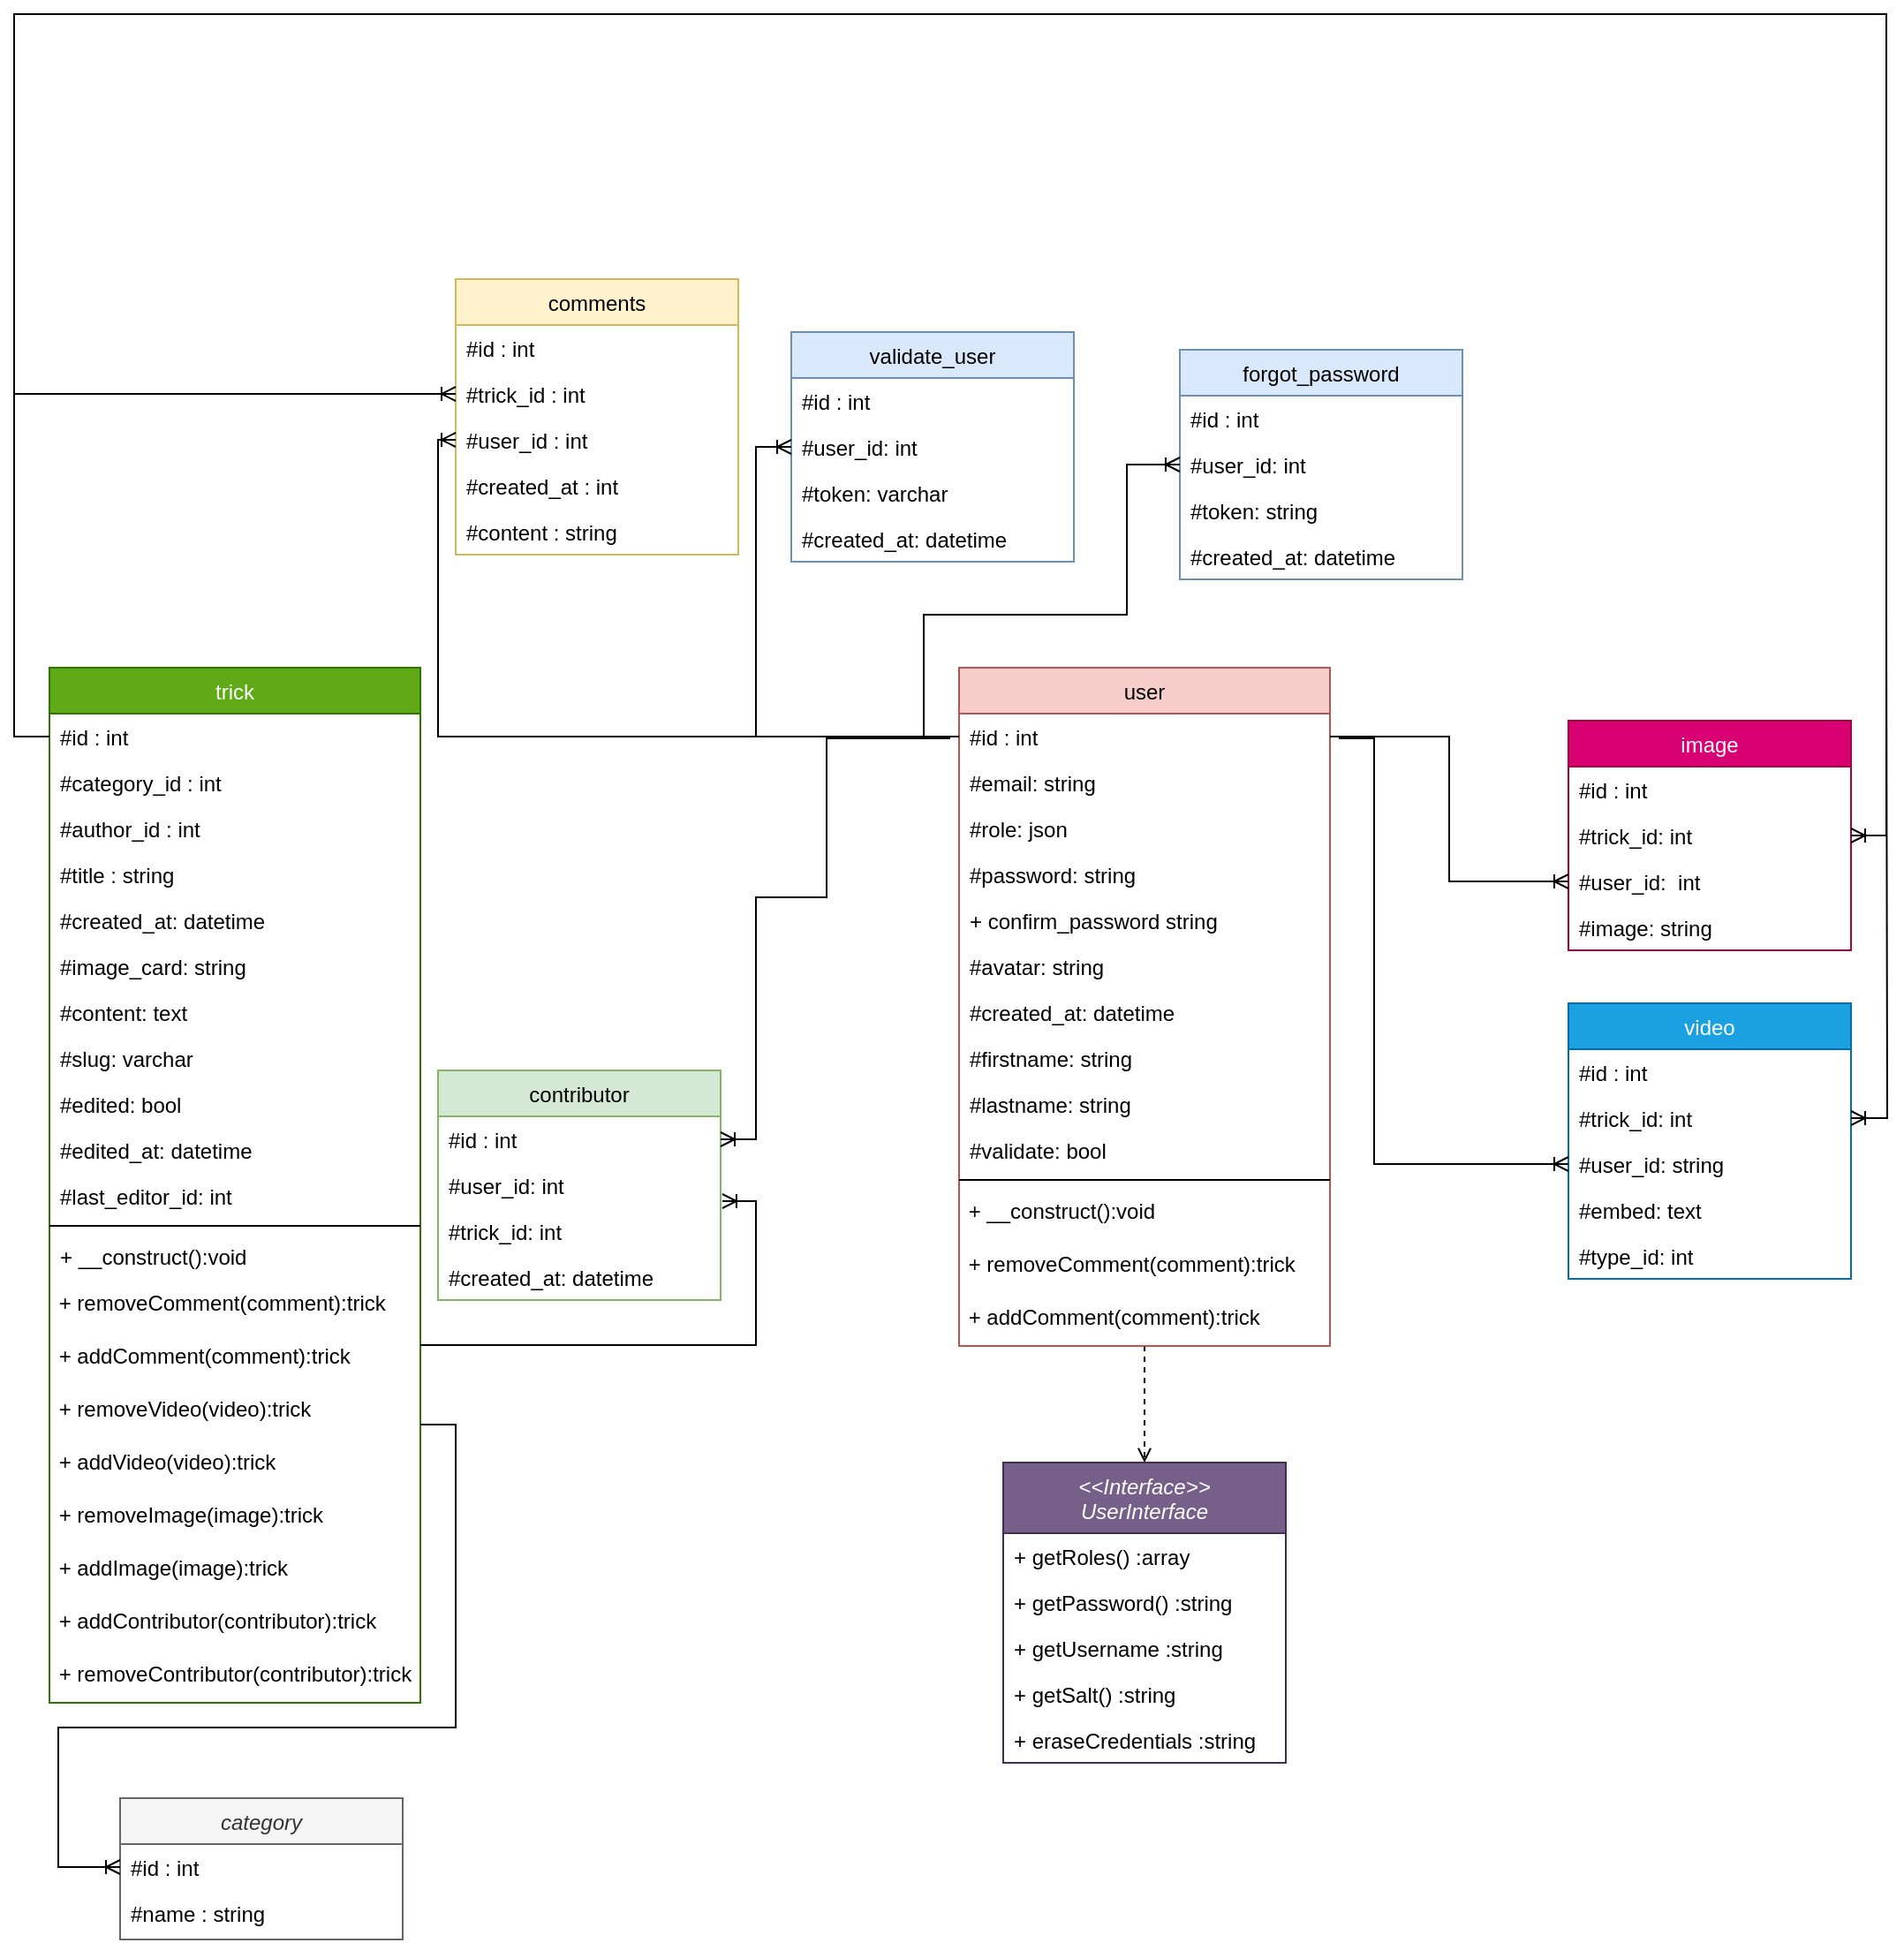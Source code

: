<mxfile version="14.6.11"><diagram id="C5RBs43oDa-KdzZeNtuy" name="Page-1"><mxGraphModel dx="981" dy="545" grid="1" gridSize="10" guides="1" tooltips="1" connect="1" arrows="1" fold="1" page="1" pageScale="1" pageWidth="827" pageHeight="1169" math="0" shadow="0"><root><mxCell id="WIyWlLk6GJQsqaUBKTNV-0"/><mxCell id="WIyWlLk6GJQsqaUBKTNV-1" parent="WIyWlLk6GJQsqaUBKTNV-0"/><mxCell id="zkfFHV4jXpPFQw0GAbJ--0" value="category" style="swimlane;fontStyle=2;align=center;verticalAlign=top;childLayout=stackLayout;horizontal=1;startSize=26;horizontalStack=0;resizeParent=1;resizeLast=0;collapsible=1;marginBottom=0;rounded=0;shadow=0;strokeWidth=1;fillColor=#f5f5f5;strokeColor=#666666;fontColor=#333333;" parent="WIyWlLk6GJQsqaUBKTNV-1" vertex="1"><mxGeometry x="110" y="1120" width="160" height="80" as="geometry"><mxRectangle x="230" y="140" width="160" height="26" as="alternateBounds"/></mxGeometry></mxCell><mxCell id="zkfFHV4jXpPFQw0GAbJ--1" value="#id : int" style="text;align=left;verticalAlign=top;spacingLeft=4;spacingRight=4;overflow=hidden;rotatable=0;points=[[0,0.5],[1,0.5]];portConstraint=eastwest;" parent="zkfFHV4jXpPFQw0GAbJ--0" vertex="1"><mxGeometry y="26" width="160" height="26" as="geometry"/></mxCell><mxCell id="zkfFHV4jXpPFQw0GAbJ--2" value="#name : string" style="text;align=left;verticalAlign=top;spacingLeft=4;spacingRight=4;overflow=hidden;rotatable=0;points=[[0,0.5],[1,0.5]];portConstraint=eastwest;rounded=0;shadow=0;html=0;" parent="zkfFHV4jXpPFQw0GAbJ--0" vertex="1"><mxGeometry y="52" width="160" height="26" as="geometry"/></mxCell><mxCell id="zkfFHV4jXpPFQw0GAbJ--13" value="image" style="swimlane;fontStyle=0;align=center;verticalAlign=top;childLayout=stackLayout;horizontal=1;startSize=26;horizontalStack=0;resizeParent=1;resizeLast=0;collapsible=1;marginBottom=0;rounded=0;shadow=0;strokeWidth=1;fillColor=#d80073;strokeColor=#A50040;fontColor=#ffffff;" parent="WIyWlLk6GJQsqaUBKTNV-1" vertex="1"><mxGeometry x="930" y="510" width="160" height="130" as="geometry"><mxRectangle x="340" y="380" width="170" height="26" as="alternateBounds"/></mxGeometry></mxCell><mxCell id="BWPKTakPEPnqIh7gVIwT-39" value="#id : int" style="text;align=left;verticalAlign=top;spacingLeft=4;spacingRight=4;overflow=hidden;rotatable=0;points=[[0,0.5],[1,0.5]];portConstraint=eastwest;" parent="zkfFHV4jXpPFQw0GAbJ--13" vertex="1"><mxGeometry y="26" width="160" height="26" as="geometry"/></mxCell><mxCell id="BWPKTakPEPnqIh7gVIwT-44" value="#trick_id: int" style="text;align=left;verticalAlign=top;spacingLeft=4;spacingRight=4;overflow=hidden;rotatable=0;points=[[0,0.5],[1,0.5]];portConstraint=eastwest;" parent="zkfFHV4jXpPFQw0GAbJ--13" vertex="1"><mxGeometry y="52" width="160" height="26" as="geometry"/></mxCell><mxCell id="BWPKTakPEPnqIh7gVIwT-46" value="#user_id:  int" style="text;align=left;verticalAlign=top;spacingLeft=4;spacingRight=4;overflow=hidden;rotatable=0;points=[[0,0.5],[1,0.5]];portConstraint=eastwest;" parent="zkfFHV4jXpPFQw0GAbJ--13" vertex="1"><mxGeometry y="78" width="160" height="26" as="geometry"/></mxCell><mxCell id="BWPKTakPEPnqIh7gVIwT-45" value="#image: string" style="text;align=left;verticalAlign=top;spacingLeft=4;spacingRight=4;overflow=hidden;rotatable=0;points=[[0,0.5],[1,0.5]];portConstraint=eastwest;" parent="zkfFHV4jXpPFQw0GAbJ--13" vertex="1"><mxGeometry y="104" width="160" height="26" as="geometry"/></mxCell><mxCell id="ONUu3hNF-E_od5zJOzko-25" style="edgeStyle=orthogonalEdgeStyle;rounded=0;orthogonalLoop=1;jettySize=auto;html=1;endArrow=open;endFill=0;exitX=0.5;exitY=1;exitDx=0;exitDy=0;dashed=1;" edge="1" parent="WIyWlLk6GJQsqaUBKTNV-1" source="zkfFHV4jXpPFQw0GAbJ--17" target="xhOUsKYsNWyNT0ZLq2Tk-36"><mxGeometry relative="1" as="geometry"/></mxCell><mxCell id="zkfFHV4jXpPFQw0GAbJ--17" value="user" style="swimlane;fontStyle=0;align=center;verticalAlign=top;childLayout=stackLayout;horizontal=1;startSize=26;horizontalStack=0;resizeParent=1;resizeLast=0;collapsible=1;marginBottom=0;rounded=0;shadow=0;strokeWidth=1;fillColor=#f8cecc;strokeColor=#b85450;" parent="WIyWlLk6GJQsqaUBKTNV-1" vertex="1"><mxGeometry x="585" y="480" width="210" height="384" as="geometry"><mxRectangle x="550" y="140" width="160" height="26" as="alternateBounds"/></mxGeometry></mxCell><mxCell id="zkfFHV4jXpPFQw0GAbJ--18" value="#id : int" style="text;align=left;verticalAlign=top;spacingLeft=4;spacingRight=4;overflow=hidden;rotatable=0;points=[[0,0.5],[1,0.5]];portConstraint=eastwest;" parent="zkfFHV4jXpPFQw0GAbJ--17" vertex="1"><mxGeometry y="26" width="210" height="26" as="geometry"/></mxCell><mxCell id="zkfFHV4jXpPFQw0GAbJ--19" value="#email: string" style="text;align=left;verticalAlign=top;spacingLeft=4;spacingRight=4;overflow=hidden;rotatable=0;points=[[0,0.5],[1,0.5]];portConstraint=eastwest;rounded=0;shadow=0;html=0;" parent="zkfFHV4jXpPFQw0GAbJ--17" vertex="1"><mxGeometry y="52" width="210" height="26" as="geometry"/></mxCell><mxCell id="zkfFHV4jXpPFQw0GAbJ--20" value="#role: json" style="text;align=left;verticalAlign=top;spacingLeft=4;spacingRight=4;overflow=hidden;rotatable=0;points=[[0,0.5],[1,0.5]];portConstraint=eastwest;rounded=0;shadow=0;html=0;" parent="zkfFHV4jXpPFQw0GAbJ--17" vertex="1"><mxGeometry y="78" width="210" height="26" as="geometry"/></mxCell><mxCell id="zkfFHV4jXpPFQw0GAbJ--21" value="#password: string" style="text;align=left;verticalAlign=top;spacingLeft=4;spacingRight=4;overflow=hidden;rotatable=0;points=[[0,0.5],[1,0.5]];portConstraint=eastwest;rounded=0;shadow=0;html=0;" parent="zkfFHV4jXpPFQw0GAbJ--17" vertex="1"><mxGeometry y="104" width="210" height="26" as="geometry"/></mxCell><mxCell id="ONUu3hNF-E_od5zJOzko-20" value="+ confirm_password string" style="text;align=left;verticalAlign=top;spacingLeft=4;spacingRight=4;overflow=hidden;rotatable=0;points=[[0,0.5],[1,0.5]];portConstraint=eastwest;rounded=0;shadow=0;html=0;" vertex="1" parent="zkfFHV4jXpPFQw0GAbJ--17"><mxGeometry y="130" width="210" height="26" as="geometry"/></mxCell><mxCell id="zkfFHV4jXpPFQw0GAbJ--22" value="#avatar: string" style="text;align=left;verticalAlign=top;spacingLeft=4;spacingRight=4;overflow=hidden;rotatable=0;points=[[0,0.5],[1,0.5]];portConstraint=eastwest;rounded=0;shadow=0;html=0;" parent="zkfFHV4jXpPFQw0GAbJ--17" vertex="1"><mxGeometry y="156" width="210" height="26" as="geometry"/></mxCell><mxCell id="BWPKTakPEPnqIh7gVIwT-21" value="#created_at: datetime" style="text;align=left;verticalAlign=top;spacingLeft=4;spacingRight=4;overflow=hidden;rotatable=0;points=[[0,0.5],[1,0.5]];portConstraint=eastwest;rounded=0;shadow=0;html=0;" parent="zkfFHV4jXpPFQw0GAbJ--17" vertex="1"><mxGeometry y="182" width="210" height="26" as="geometry"/></mxCell><mxCell id="BWPKTakPEPnqIh7gVIwT-22" value="#firstname: string" style="text;align=left;verticalAlign=top;spacingLeft=4;spacingRight=4;overflow=hidden;rotatable=0;points=[[0,0.5],[1,0.5]];portConstraint=eastwest;rounded=0;shadow=0;html=0;" parent="zkfFHV4jXpPFQw0GAbJ--17" vertex="1"><mxGeometry y="208" width="210" height="26" as="geometry"/></mxCell><mxCell id="BWPKTakPEPnqIh7gVIwT-23" value="#lastname: string" style="text;align=left;verticalAlign=top;spacingLeft=4;spacingRight=4;overflow=hidden;rotatable=0;points=[[0,0.5],[1,0.5]];portConstraint=eastwest;rounded=0;shadow=0;html=0;" parent="zkfFHV4jXpPFQw0GAbJ--17" vertex="1"><mxGeometry y="234" width="210" height="26" as="geometry"/></mxCell><mxCell id="xhOUsKYsNWyNT0ZLq2Tk-0" value="#validate: bool" style="text;align=left;verticalAlign=top;spacingLeft=4;spacingRight=4;overflow=hidden;rotatable=0;points=[[0,0.5],[1,0.5]];portConstraint=eastwest;rounded=0;shadow=0;html=0;" parent="zkfFHV4jXpPFQw0GAbJ--17" vertex="1"><mxGeometry y="260" width="210" height="26" as="geometry"/></mxCell><mxCell id="ONUu3hNF-E_od5zJOzko-13" value="" style="line;strokeWidth=1;fillColor=none;align=left;verticalAlign=middle;spacingTop=-1;spacingLeft=3;spacingRight=3;rotatable=0;labelPosition=right;points=[];portConstraint=eastwest;" vertex="1" parent="zkfFHV4jXpPFQw0GAbJ--17"><mxGeometry y="286" width="210" height="8" as="geometry"/></mxCell><mxCell id="ONUu3hNF-E_od5zJOzko-16" value="&amp;nbsp;+ __construct():void" style="text;whiteSpace=wrap;html=1;" vertex="1" parent="zkfFHV4jXpPFQw0GAbJ--17"><mxGeometry y="294" width="210" height="30" as="geometry"/></mxCell><mxCell id="ONUu3hNF-E_od5zJOzko-14" value="&amp;nbsp;+ removeComment(comment):trick" style="text;whiteSpace=wrap;html=1;" vertex="1" parent="zkfFHV4jXpPFQw0GAbJ--17"><mxGeometry y="324" width="210" height="30" as="geometry"/></mxCell><mxCell id="ONUu3hNF-E_od5zJOzko-15" value="&amp;nbsp;+ addComment(comment):trick" style="text;whiteSpace=wrap;html=1;" vertex="1" parent="zkfFHV4jXpPFQw0GAbJ--17"><mxGeometry y="354" width="210" height="30" as="geometry"/></mxCell><mxCell id="BWPKTakPEPnqIh7gVIwT-0" value="forgot_password" style="swimlane;fontStyle=0;align=center;verticalAlign=top;childLayout=stackLayout;horizontal=1;startSize=26;horizontalStack=0;resizeParent=1;resizeLast=0;collapsible=1;marginBottom=0;rounded=0;shadow=0;strokeWidth=1;fillColor=#dae8fc;strokeColor=#6c8ebf;" parent="WIyWlLk6GJQsqaUBKTNV-1" vertex="1"><mxGeometry x="710" y="300" width="160" height="130" as="geometry"><mxRectangle x="340" y="380" width="170" height="26" as="alternateBounds"/></mxGeometry></mxCell><mxCell id="BWPKTakPEPnqIh7gVIwT-1" value="#id : int" style="text;align=left;verticalAlign=top;spacingLeft=4;spacingRight=4;overflow=hidden;rotatable=0;points=[[0,0.5],[1,0.5]];portConstraint=eastwest;" parent="BWPKTakPEPnqIh7gVIwT-0" vertex="1"><mxGeometry y="26" width="160" height="26" as="geometry"/></mxCell><mxCell id="BWPKTakPEPnqIh7gVIwT-18" value="#user_id: int" style="text;align=left;verticalAlign=top;spacingLeft=4;spacingRight=4;overflow=hidden;rotatable=0;points=[[0,0.5],[1,0.5]];portConstraint=eastwest;" parent="BWPKTakPEPnqIh7gVIwT-0" vertex="1"><mxGeometry y="52" width="160" height="26" as="geometry"/></mxCell><mxCell id="BWPKTakPEPnqIh7gVIwT-19" value="#token: string" style="text;align=left;verticalAlign=top;spacingLeft=4;spacingRight=4;overflow=hidden;rotatable=0;points=[[0,0.5],[1,0.5]];portConstraint=eastwest;" parent="BWPKTakPEPnqIh7gVIwT-0" vertex="1"><mxGeometry y="78" width="160" height="26" as="geometry"/></mxCell><mxCell id="BWPKTakPEPnqIh7gVIwT-20" value="#created_at: datetime" style="text;align=left;verticalAlign=top;spacingLeft=4;spacingRight=4;overflow=hidden;rotatable=0;points=[[0,0.5],[1,0.5]];portConstraint=eastwest;" parent="BWPKTakPEPnqIh7gVIwT-0" vertex="1"><mxGeometry y="104" width="160" height="26" as="geometry"/></mxCell><mxCell id="BWPKTakPEPnqIh7gVIwT-3" value="contributor" style="swimlane;fontStyle=0;align=center;verticalAlign=top;childLayout=stackLayout;horizontal=1;startSize=26;horizontalStack=0;resizeParent=1;resizeLast=0;collapsible=1;marginBottom=0;rounded=0;shadow=0;strokeWidth=1;fillColor=#d5e8d4;strokeColor=#82b366;" parent="WIyWlLk6GJQsqaUBKTNV-1" vertex="1"><mxGeometry x="290" y="708" width="160" height="130" as="geometry"><mxRectangle x="340" y="380" width="170" height="26" as="alternateBounds"/></mxGeometry></mxCell><mxCell id="BWPKTakPEPnqIh7gVIwT-35" value="#id : int" style="text;align=left;verticalAlign=top;spacingLeft=4;spacingRight=4;overflow=hidden;rotatable=0;points=[[0,0.5],[1,0.5]];portConstraint=eastwest;" parent="BWPKTakPEPnqIh7gVIwT-3" vertex="1"><mxGeometry y="26" width="160" height="26" as="geometry"/></mxCell><mxCell id="BWPKTakPEPnqIh7gVIwT-40" value="#user_id: int" style="text;align=left;verticalAlign=top;spacingLeft=4;spacingRight=4;overflow=hidden;rotatable=0;points=[[0,0.5],[1,0.5]];portConstraint=eastwest;" parent="BWPKTakPEPnqIh7gVIwT-3" vertex="1"><mxGeometry y="52" width="160" height="26" as="geometry"/></mxCell><mxCell id="BWPKTakPEPnqIh7gVIwT-41" value="#trick_id: int" style="text;align=left;verticalAlign=top;spacingLeft=4;spacingRight=4;overflow=hidden;rotatable=0;points=[[0,0.5],[1,0.5]];portConstraint=eastwest;" parent="BWPKTakPEPnqIh7gVIwT-3" vertex="1"><mxGeometry y="78" width="160" height="26" as="geometry"/></mxCell><mxCell id="BWPKTakPEPnqIh7gVIwT-43" value="#created_at: datetime" style="text;align=left;verticalAlign=top;spacingLeft=4;spacingRight=4;overflow=hidden;rotatable=0;points=[[0,0.5],[1,0.5]];portConstraint=eastwest;" parent="BWPKTakPEPnqIh7gVIwT-3" vertex="1"><mxGeometry y="104" width="160" height="26" as="geometry"/></mxCell><mxCell id="BWPKTakPEPnqIh7gVIwT-6" value="comments" style="swimlane;fontStyle=0;align=center;verticalAlign=top;childLayout=stackLayout;horizontal=1;startSize=26;horizontalStack=0;resizeParent=1;resizeLast=0;collapsible=1;marginBottom=0;rounded=0;shadow=0;strokeWidth=1;fillColor=#fff2cc;strokeColor=#d6b656;" parent="WIyWlLk6GJQsqaUBKTNV-1" vertex="1"><mxGeometry x="300" y="260" width="160" height="156" as="geometry"><mxRectangle x="340" y="380" width="170" height="26" as="alternateBounds"/></mxGeometry></mxCell><mxCell id="BWPKTakPEPnqIh7gVIwT-36" value="#id : int" style="text;align=left;verticalAlign=top;spacingLeft=4;spacingRight=4;overflow=hidden;rotatable=0;points=[[0,0.5],[1,0.5]];portConstraint=eastwest;" parent="BWPKTakPEPnqIh7gVIwT-6" vertex="1"><mxGeometry y="26" width="160" height="26" as="geometry"/></mxCell><mxCell id="BWPKTakPEPnqIh7gVIwT-56" value="#trick_id : int" style="text;align=left;verticalAlign=top;spacingLeft=4;spacingRight=4;overflow=hidden;rotatable=0;points=[[0,0.5],[1,0.5]];portConstraint=eastwest;" parent="BWPKTakPEPnqIh7gVIwT-6" vertex="1"><mxGeometry y="52" width="160" height="26" as="geometry"/></mxCell><mxCell id="BWPKTakPEPnqIh7gVIwT-52" value="#user_id : int" style="text;align=left;verticalAlign=top;spacingLeft=4;spacingRight=4;overflow=hidden;rotatable=0;points=[[0,0.5],[1,0.5]];portConstraint=eastwest;" parent="BWPKTakPEPnqIh7gVIwT-6" vertex="1"><mxGeometry y="78" width="160" height="26" as="geometry"/></mxCell><mxCell id="BWPKTakPEPnqIh7gVIwT-53" value="#created_at : int" style="text;align=left;verticalAlign=top;spacingLeft=4;spacingRight=4;overflow=hidden;rotatable=0;points=[[0,0.5],[1,0.5]];portConstraint=eastwest;" parent="BWPKTakPEPnqIh7gVIwT-6" vertex="1"><mxGeometry y="104" width="160" height="26" as="geometry"/></mxCell><mxCell id="BWPKTakPEPnqIh7gVIwT-54" value="#content : string" style="text;align=left;verticalAlign=top;spacingLeft=4;spacingRight=4;overflow=hidden;rotatable=0;points=[[0,0.5],[1,0.5]];portConstraint=eastwest;" parent="BWPKTakPEPnqIh7gVIwT-6" vertex="1"><mxGeometry y="130" width="160" height="26" as="geometry"/></mxCell><mxCell id="BWPKTakPEPnqIh7gVIwT-9" value="trick" style="swimlane;fontStyle=0;align=center;verticalAlign=top;childLayout=stackLayout;horizontal=1;startSize=26;horizontalStack=0;resizeParent=1;resizeLast=0;collapsible=1;marginBottom=0;rounded=0;shadow=0;strokeWidth=1;fillColor=#60a917;strokeColor=#2D7600;fontColor=#ffffff;" parent="WIyWlLk6GJQsqaUBKTNV-1" vertex="1"><mxGeometry x="70" y="480" width="210" height="586" as="geometry"><mxRectangle x="340" y="380" width="170" height="26" as="alternateBounds"/></mxGeometry></mxCell><mxCell id="BWPKTakPEPnqIh7gVIwT-10" value="#id : int" style="text;align=left;verticalAlign=top;spacingLeft=4;spacingRight=4;overflow=hidden;rotatable=0;points=[[0,0.5],[1,0.5]];portConstraint=eastwest;" parent="BWPKTakPEPnqIh7gVIwT-9" vertex="1"><mxGeometry y="26" width="210" height="26" as="geometry"/></mxCell><mxCell id="BWPKTakPEPnqIh7gVIwT-24" value="#category_id : int" style="text;align=left;verticalAlign=top;spacingLeft=4;spacingRight=4;overflow=hidden;rotatable=0;points=[[0,0.5],[1,0.5]];portConstraint=eastwest;" parent="BWPKTakPEPnqIh7gVIwT-9" vertex="1"><mxGeometry y="52" width="210" height="26" as="geometry"/></mxCell><mxCell id="BWPKTakPEPnqIh7gVIwT-25" value="#author_id : int" style="text;align=left;verticalAlign=top;spacingLeft=4;spacingRight=4;overflow=hidden;rotatable=0;points=[[0,0.5],[1,0.5]];portConstraint=eastwest;" parent="BWPKTakPEPnqIh7gVIwT-9" vertex="1"><mxGeometry y="78" width="210" height="26" as="geometry"/></mxCell><mxCell id="BWPKTakPEPnqIh7gVIwT-26" value="#title : string" style="text;align=left;verticalAlign=top;spacingLeft=4;spacingRight=4;overflow=hidden;rotatable=0;points=[[0,0.5],[1,0.5]];portConstraint=eastwest;" parent="BWPKTakPEPnqIh7gVIwT-9" vertex="1"><mxGeometry y="104" width="210" height="26" as="geometry"/></mxCell><mxCell id="BWPKTakPEPnqIh7gVIwT-27" value="#created_at: datetime" style="text;align=left;verticalAlign=top;spacingLeft=4;spacingRight=4;overflow=hidden;rotatable=0;points=[[0,0.5],[1,0.5]];portConstraint=eastwest;" parent="BWPKTakPEPnqIh7gVIwT-9" vertex="1"><mxGeometry y="130" width="210" height="26" as="geometry"/></mxCell><mxCell id="BWPKTakPEPnqIh7gVIwT-31" value="#image_card: string" style="text;align=left;verticalAlign=top;spacingLeft=4;spacingRight=4;overflow=hidden;rotatable=0;points=[[0,0.5],[1,0.5]];portConstraint=eastwest;" parent="BWPKTakPEPnqIh7gVIwT-9" vertex="1"><mxGeometry y="156" width="210" height="26" as="geometry"/></mxCell><mxCell id="BWPKTakPEPnqIh7gVIwT-32" value="#content: text" style="text;align=left;verticalAlign=top;spacingLeft=4;spacingRight=4;overflow=hidden;rotatable=0;points=[[0,0.5],[1,0.5]];portConstraint=eastwest;" parent="BWPKTakPEPnqIh7gVIwT-9" vertex="1"><mxGeometry y="182" width="210" height="26" as="geometry"/></mxCell><mxCell id="BWPKTakPEPnqIh7gVIwT-33" value="#slug: varchar" style="text;align=left;verticalAlign=top;spacingLeft=4;spacingRight=4;overflow=hidden;rotatable=0;points=[[0,0.5],[1,0.5]];portConstraint=eastwest;" parent="BWPKTakPEPnqIh7gVIwT-9" vertex="1"><mxGeometry y="208" width="210" height="26" as="geometry"/></mxCell><mxCell id="BWPKTakPEPnqIh7gVIwT-28" value="#edited: bool" style="text;align=left;verticalAlign=top;spacingLeft=4;spacingRight=4;overflow=hidden;rotatable=0;points=[[0,0.5],[1,0.5]];portConstraint=eastwest;" parent="BWPKTakPEPnqIh7gVIwT-9" vertex="1"><mxGeometry y="234" width="210" height="26" as="geometry"/></mxCell><mxCell id="BWPKTakPEPnqIh7gVIwT-29" value="#edited_at: datetime" style="text;align=left;verticalAlign=top;spacingLeft=4;spacingRight=4;overflow=hidden;rotatable=0;points=[[0,0.5],[1,0.5]];portConstraint=eastwest;" parent="BWPKTakPEPnqIh7gVIwT-9" vertex="1"><mxGeometry y="260" width="210" height="26" as="geometry"/></mxCell><mxCell id="BWPKTakPEPnqIh7gVIwT-30" value="#last_editor_id: int" style="text;align=left;verticalAlign=top;spacingLeft=4;spacingRight=4;overflow=hidden;rotatable=0;points=[[0,0.5],[1,0.5]];portConstraint=eastwest;" parent="BWPKTakPEPnqIh7gVIwT-9" vertex="1"><mxGeometry y="286" width="210" height="26" as="geometry"/></mxCell><mxCell id="ONUu3hNF-E_od5zJOzko-5" value="" style="line;strokeWidth=1;fillColor=none;align=left;verticalAlign=middle;spacingTop=-1;spacingLeft=3;spacingRight=3;rotatable=0;labelPosition=right;points=[];portConstraint=eastwest;" vertex="1" parent="BWPKTakPEPnqIh7gVIwT-9"><mxGeometry y="312" width="210" height="8" as="geometry"/></mxCell><mxCell id="ONUu3hNF-E_od5zJOzko-6" value="+ __construct():void" style="text;align=left;verticalAlign=top;spacingLeft=4;spacingRight=4;overflow=hidden;rotatable=0;points=[[0,0.5],[1,0.5]];portConstraint=eastwest;" vertex="1" parent="BWPKTakPEPnqIh7gVIwT-9"><mxGeometry y="320" width="210" height="26" as="geometry"/></mxCell><mxCell id="ONUu3hNF-E_od5zJOzko-12" value="&amp;nbsp;+ removeComment(comment):trick" style="text;whiteSpace=wrap;html=1;" vertex="1" parent="BWPKTakPEPnqIh7gVIwT-9"><mxGeometry y="346" width="210" height="30" as="geometry"/></mxCell><mxCell id="ONUu3hNF-E_od5zJOzko-11" value="&amp;nbsp;+ addComment(comment):trick" style="text;whiteSpace=wrap;html=1;" vertex="1" parent="BWPKTakPEPnqIh7gVIwT-9"><mxGeometry y="376" width="210" height="30" as="geometry"/></mxCell><mxCell id="ONUu3hNF-E_od5zJOzko-10" value="&amp;nbsp;+ removeVideo(video):trick" style="text;whiteSpace=wrap;html=1;" vertex="1" parent="BWPKTakPEPnqIh7gVIwT-9"><mxGeometry y="406" width="210" height="30" as="geometry"/></mxCell><mxCell id="ONUu3hNF-E_od5zJOzko-9" value="&amp;nbsp;+ addVideo(video):trick" style="text;whiteSpace=wrap;html=1;" vertex="1" parent="BWPKTakPEPnqIh7gVIwT-9"><mxGeometry y="436" width="210" height="30" as="geometry"/></mxCell><mxCell id="ONUu3hNF-E_od5zJOzko-8" value="&amp;nbsp;+ removeImage(image):trick" style="text;whiteSpace=wrap;html=1;" vertex="1" parent="BWPKTakPEPnqIh7gVIwT-9"><mxGeometry y="466" width="210" height="30" as="geometry"/></mxCell><mxCell id="ONUu3hNF-E_od5zJOzko-7" value="&amp;nbsp;+ addImage(image):trick" style="text;whiteSpace=wrap;html=1;" vertex="1" parent="BWPKTakPEPnqIh7gVIwT-9"><mxGeometry y="496" width="210" height="30" as="geometry"/></mxCell><mxCell id="ONUu3hNF-E_od5zJOzko-22" value="&amp;nbsp;+ addContributor(contributor):trick" style="text;whiteSpace=wrap;html=1;" vertex="1" parent="BWPKTakPEPnqIh7gVIwT-9"><mxGeometry y="526" width="210" height="30" as="geometry"/></mxCell><mxCell id="ONUu3hNF-E_od5zJOzko-23" value="&amp;nbsp;+ removeContributor(contributor):trick" style="text;whiteSpace=wrap;html=1;" vertex="1" parent="BWPKTakPEPnqIh7gVIwT-9"><mxGeometry y="556" width="210" height="30" as="geometry"/></mxCell><mxCell id="BWPKTakPEPnqIh7gVIwT-12" value="video" style="swimlane;fontStyle=0;align=center;verticalAlign=top;childLayout=stackLayout;horizontal=1;startSize=26;horizontalStack=0;resizeParent=1;resizeLast=0;collapsible=1;marginBottom=0;rounded=0;shadow=0;strokeWidth=1;fillColor=#1ba1e2;strokeColor=#006EAF;fontColor=#ffffff;" parent="WIyWlLk6GJQsqaUBKTNV-1" vertex="1"><mxGeometry x="930" y="670" width="160" height="156" as="geometry"><mxRectangle x="340" y="380" width="170" height="26" as="alternateBounds"/></mxGeometry></mxCell><mxCell id="BWPKTakPEPnqIh7gVIwT-38" value="#id : int" style="text;align=left;verticalAlign=top;spacingLeft=4;spacingRight=4;overflow=hidden;rotatable=0;points=[[0,0.5],[1,0.5]];portConstraint=eastwest;" parent="BWPKTakPEPnqIh7gVIwT-12" vertex="1"><mxGeometry y="26" width="160" height="26" as="geometry"/></mxCell><mxCell id="BWPKTakPEPnqIh7gVIwT-47" value="#trick_id: int" style="text;align=left;verticalAlign=top;spacingLeft=4;spacingRight=4;overflow=hidden;rotatable=0;points=[[0,0.5],[1,0.5]];portConstraint=eastwest;" parent="BWPKTakPEPnqIh7gVIwT-12" vertex="1"><mxGeometry y="52" width="160" height="26" as="geometry"/></mxCell><mxCell id="BWPKTakPEPnqIh7gVIwT-50" value="#user_id: string" style="text;align=left;verticalAlign=top;spacingLeft=4;spacingRight=4;overflow=hidden;rotatable=0;points=[[0,0.5],[1,0.5]];portConstraint=eastwest;" parent="BWPKTakPEPnqIh7gVIwT-12" vertex="1"><mxGeometry y="78" width="160" height="26" as="geometry"/></mxCell><mxCell id="BWPKTakPEPnqIh7gVIwT-49" value="#embed: text" style="text;align=left;verticalAlign=top;spacingLeft=4;spacingRight=4;overflow=hidden;rotatable=0;points=[[0,0.5],[1,0.5]];portConstraint=eastwest;" parent="BWPKTakPEPnqIh7gVIwT-12" vertex="1"><mxGeometry y="104" width="160" height="26" as="geometry"/></mxCell><mxCell id="BWPKTakPEPnqIh7gVIwT-48" value="#type_id: int" style="text;align=left;verticalAlign=top;spacingLeft=4;spacingRight=4;overflow=hidden;rotatable=0;points=[[0,0.5],[1,0.5]];portConstraint=eastwest;" parent="BWPKTakPEPnqIh7gVIwT-12" vertex="1"><mxGeometry y="130" width="160" height="26" as="geometry"/></mxCell><mxCell id="xhOUsKYsNWyNT0ZLq2Tk-36" value="&lt;&lt;Interface&gt;&gt;&#xA;UserInterface&#xA;" style="swimlane;fontStyle=2;align=center;verticalAlign=top;childLayout=stackLayout;horizontal=1;startSize=40;horizontalStack=0;resizeParent=1;resizeLast=0;collapsible=1;marginBottom=0;rounded=0;shadow=0;strokeWidth=1;fillColor=#76608a;strokeColor=#432D57;fontColor=#ffffff;" parent="WIyWlLk6GJQsqaUBKTNV-1" vertex="1"><mxGeometry x="610" y="930" width="160" height="170" as="geometry"><mxRectangle x="230" y="140" width="160" height="26" as="alternateBounds"/></mxGeometry></mxCell><mxCell id="xhOUsKYsNWyNT0ZLq2Tk-37" value="+ getRoles() :array" style="text;align=left;verticalAlign=top;spacingLeft=4;spacingRight=4;overflow=hidden;rotatable=0;points=[[0,0.5],[1,0.5]];portConstraint=eastwest;" parent="xhOUsKYsNWyNT0ZLq2Tk-36" vertex="1"><mxGeometry y="40" width="160" height="26" as="geometry"/></mxCell><mxCell id="xhOUsKYsNWyNT0ZLq2Tk-39" value="+ getPassword() :string" style="text;align=left;verticalAlign=top;spacingLeft=4;spacingRight=4;overflow=hidden;rotatable=0;points=[[0,0.5],[1,0.5]];portConstraint=eastwest;" parent="xhOUsKYsNWyNT0ZLq2Tk-36" vertex="1"><mxGeometry y="66" width="160" height="26" as="geometry"/></mxCell><mxCell id="xhOUsKYsNWyNT0ZLq2Tk-41" value="+ getUsername :string" style="text;align=left;verticalAlign=top;spacingLeft=4;spacingRight=4;overflow=hidden;rotatable=0;points=[[0,0.5],[1,0.5]];portConstraint=eastwest;" parent="xhOUsKYsNWyNT0ZLq2Tk-36" vertex="1"><mxGeometry y="92" width="160" height="26" as="geometry"/></mxCell><mxCell id="xhOUsKYsNWyNT0ZLq2Tk-40" value="+ getSalt() :string" style="text;align=left;verticalAlign=top;spacingLeft=4;spacingRight=4;overflow=hidden;rotatable=0;points=[[0,0.5],[1,0.5]];portConstraint=eastwest;" parent="xhOUsKYsNWyNT0ZLq2Tk-36" vertex="1"><mxGeometry y="118" width="160" height="26" as="geometry"/></mxCell><mxCell id="xhOUsKYsNWyNT0ZLq2Tk-42" value="+ eraseCredentials :string" style="text;align=left;verticalAlign=top;spacingLeft=4;spacingRight=4;overflow=hidden;rotatable=0;points=[[0,0.5],[1,0.5]];portConstraint=eastwest;" parent="xhOUsKYsNWyNT0ZLq2Tk-36" vertex="1"><mxGeometry y="144" width="160" height="26" as="geometry"/></mxCell><mxCell id="ONUu3hNF-E_od5zJOzko-0" value="validate_user" style="swimlane;fontStyle=0;align=center;verticalAlign=top;childLayout=stackLayout;horizontal=1;startSize=26;horizontalStack=0;resizeParent=1;resizeLast=0;collapsible=1;marginBottom=0;rounded=0;shadow=0;strokeWidth=1;fillColor=#dae8fc;strokeColor=#6c8ebf;" vertex="1" parent="WIyWlLk6GJQsqaUBKTNV-1"><mxGeometry x="490" y="290" width="160" height="130" as="geometry"><mxRectangle x="340" y="380" width="170" height="26" as="alternateBounds"/></mxGeometry></mxCell><mxCell id="ONUu3hNF-E_od5zJOzko-1" value="#id : int" style="text;align=left;verticalAlign=top;spacingLeft=4;spacingRight=4;overflow=hidden;rotatable=0;points=[[0,0.5],[1,0.5]];portConstraint=eastwest;" vertex="1" parent="ONUu3hNF-E_od5zJOzko-0"><mxGeometry y="26" width="160" height="26" as="geometry"/></mxCell><mxCell id="ONUu3hNF-E_od5zJOzko-2" value="#user_id: int" style="text;align=left;verticalAlign=top;spacingLeft=4;spacingRight=4;overflow=hidden;rotatable=0;points=[[0,0.5],[1,0.5]];portConstraint=eastwest;" vertex="1" parent="ONUu3hNF-E_od5zJOzko-0"><mxGeometry y="52" width="160" height="26" as="geometry"/></mxCell><mxCell id="ONUu3hNF-E_od5zJOzko-3" value="#token: varchar" style="text;align=left;verticalAlign=top;spacingLeft=4;spacingRight=4;overflow=hidden;rotatable=0;points=[[0,0.5],[1,0.5]];portConstraint=eastwest;" vertex="1" parent="ONUu3hNF-E_od5zJOzko-0"><mxGeometry y="78" width="160" height="26" as="geometry"/></mxCell><mxCell id="ONUu3hNF-E_od5zJOzko-4" value="#created_at: datetime" style="text;align=left;verticalAlign=top;spacingLeft=4;spacingRight=4;overflow=hidden;rotatable=0;points=[[0,0.5],[1,0.5]];portConstraint=eastwest;" vertex="1" parent="ONUu3hNF-E_od5zJOzko-0"><mxGeometry y="104" width="160" height="26" as="geometry"/></mxCell><mxCell id="ONUu3hNF-E_od5zJOzko-19" style="edgeStyle=orthogonalEdgeStyle;rounded=0;orthogonalLoop=1;jettySize=auto;html=1;exitX=1;exitY=0.75;exitDx=0;exitDy=0;entryX=0;entryY=0.5;entryDx=0;entryDy=0;endArrow=ERoneToMany;endFill=0;" edge="1" parent="WIyWlLk6GJQsqaUBKTNV-1" source="ONUu3hNF-E_od5zJOzko-10" target="zkfFHV4jXpPFQw0GAbJ--1"><mxGeometry relative="1" as="geometry"><Array as="points"><mxPoint x="300" y="909"/><mxPoint x="300" y="1080"/><mxPoint x="75" y="1080"/><mxPoint x="75" y="1159"/></Array></mxGeometry></mxCell><mxCell id="ONUu3hNF-E_od5zJOzko-24" style="edgeStyle=orthogonalEdgeStyle;rounded=0;orthogonalLoop=1;jettySize=auto;html=1;exitX=1;exitY=0.25;exitDx=0;exitDy=0;entryX=1.006;entryY=-0.154;entryDx=0;entryDy=0;endArrow=ERoneToMany;endFill=0;entryPerimeter=0;" edge="1" parent="WIyWlLk6GJQsqaUBKTNV-1" source="ONUu3hNF-E_od5zJOzko-11" target="BWPKTakPEPnqIh7gVIwT-41"><mxGeometry relative="1" as="geometry"/></mxCell><mxCell id="ONUu3hNF-E_od5zJOzko-28" style="edgeStyle=orthogonalEdgeStyle;rounded=0;orthogonalLoop=1;jettySize=auto;html=1;exitX=0;exitY=0.5;exitDx=0;exitDy=0;entryX=0;entryY=0.5;entryDx=0;entryDy=0;endArrow=ERoneToMany;endFill=0;" edge="1" parent="WIyWlLk6GJQsqaUBKTNV-1" source="BWPKTakPEPnqIh7gVIwT-10" target="BWPKTakPEPnqIh7gVIwT-56"><mxGeometry relative="1" as="geometry"/></mxCell><mxCell id="ONUu3hNF-E_od5zJOzko-29" style="edgeStyle=orthogonalEdgeStyle;rounded=0;orthogonalLoop=1;jettySize=auto;html=1;exitX=0;exitY=0.5;exitDx=0;exitDy=0;entryX=0;entryY=0.5;entryDx=0;entryDy=0;endArrow=ERoneToMany;endFill=0;" edge="1" parent="WIyWlLk6GJQsqaUBKTNV-1" source="zkfFHV4jXpPFQw0GAbJ--18" target="BWPKTakPEPnqIh7gVIwT-52"><mxGeometry relative="1" as="geometry"><Array as="points"><mxPoint x="290" y="519"/><mxPoint x="290" y="351"/></Array></mxGeometry></mxCell><mxCell id="ONUu3hNF-E_od5zJOzko-30" style="edgeStyle=orthogonalEdgeStyle;rounded=0;orthogonalLoop=1;jettySize=auto;html=1;exitX=1;exitY=0.5;exitDx=0;exitDy=0;endArrow=ERoneToMany;endFill=0;entryX=1;entryY=0.5;entryDx=0;entryDy=0;" edge="1" parent="WIyWlLk6GJQsqaUBKTNV-1" target="BWPKTakPEPnqIh7gVIwT-35"><mxGeometry relative="1" as="geometry"><mxPoint x="580" y="520" as="sourcePoint"/><Array as="points"><mxPoint x="510" y="520"/><mxPoint x="510" y="610"/><mxPoint x="470" y="610"/><mxPoint x="470" y="747"/></Array></mxGeometry></mxCell><mxCell id="ONUu3hNF-E_od5zJOzko-31" style="edgeStyle=orthogonalEdgeStyle;rounded=0;orthogonalLoop=1;jettySize=auto;html=1;exitX=0;exitY=0.5;exitDx=0;exitDy=0;entryX=0;entryY=0.5;entryDx=0;entryDy=0;endArrow=ERoneToMany;endFill=0;" edge="1" parent="WIyWlLk6GJQsqaUBKTNV-1" source="zkfFHV4jXpPFQw0GAbJ--18" target="ONUu3hNF-E_od5zJOzko-2"><mxGeometry relative="1" as="geometry"/></mxCell><mxCell id="ONUu3hNF-E_od5zJOzko-32" style="edgeStyle=orthogonalEdgeStyle;rounded=0;orthogonalLoop=1;jettySize=auto;html=1;exitX=0;exitY=0.5;exitDx=0;exitDy=0;entryX=0;entryY=0.5;entryDx=0;entryDy=0;endArrow=ERoneToMany;endFill=0;" edge="1" parent="WIyWlLk6GJQsqaUBKTNV-1" source="zkfFHV4jXpPFQw0GAbJ--18" target="BWPKTakPEPnqIh7gVIwT-18"><mxGeometry relative="1" as="geometry"><Array as="points"><mxPoint x="565" y="519"/><mxPoint x="565" y="450"/><mxPoint x="680" y="450"/><mxPoint x="680" y="365"/></Array></mxGeometry></mxCell><mxCell id="ONUu3hNF-E_od5zJOzko-33" style="edgeStyle=orthogonalEdgeStyle;rounded=0;orthogonalLoop=1;jettySize=auto;html=1;exitX=1;exitY=0.5;exitDx=0;exitDy=0;entryX=0;entryY=0.5;entryDx=0;entryDy=0;endArrow=ERoneToMany;endFill=0;" edge="1" parent="WIyWlLk6GJQsqaUBKTNV-1" source="zkfFHV4jXpPFQw0GAbJ--18" target="BWPKTakPEPnqIh7gVIwT-46"><mxGeometry relative="1" as="geometry"/></mxCell><mxCell id="ONUu3hNF-E_od5zJOzko-34" style="edgeStyle=orthogonalEdgeStyle;rounded=0;orthogonalLoop=1;jettySize=auto;html=1;exitX=0;exitY=0.5;exitDx=0;exitDy=0;endArrow=ERoneToMany;endFill=0;entryX=0;entryY=0.5;entryDx=0;entryDy=0;" edge="1" parent="WIyWlLk6GJQsqaUBKTNV-1" target="BWPKTakPEPnqIh7gVIwT-50"><mxGeometry relative="1" as="geometry"><mxPoint x="800" y="520" as="sourcePoint"/><Array as="points"><mxPoint x="820" y="520"/><mxPoint x="820" y="761"/></Array></mxGeometry></mxCell><mxCell id="ONUu3hNF-E_od5zJOzko-35" style="edgeStyle=orthogonalEdgeStyle;rounded=0;orthogonalLoop=1;jettySize=auto;html=1;exitX=0;exitY=0.5;exitDx=0;exitDy=0;entryX=1;entryY=0.5;entryDx=0;entryDy=0;endArrow=ERoneToMany;endFill=0;" edge="1" parent="WIyWlLk6GJQsqaUBKTNV-1" source="BWPKTakPEPnqIh7gVIwT-10" target="zkfFHV4jXpPFQw0GAbJ--13"><mxGeometry relative="1" as="geometry"><Array as="points"><mxPoint x="50" y="519"/><mxPoint x="50" y="110"/><mxPoint x="1110" y="110"/><mxPoint x="1110" y="575"/></Array></mxGeometry></mxCell><mxCell id="ONUu3hNF-E_od5zJOzko-36" style="edgeStyle=orthogonalEdgeStyle;rounded=0;orthogonalLoop=1;jettySize=auto;html=1;exitX=1;exitY=0.5;exitDx=0;exitDy=0;endArrow=ERoneToMany;endFill=0;entryX=1;entryY=0.5;entryDx=0;entryDy=0;" edge="1" parent="WIyWlLk6GJQsqaUBKTNV-1" target="BWPKTakPEPnqIh7gVIwT-47"><mxGeometry relative="1" as="geometry"><mxPoint x="1110" y="450" as="sourcePoint"/></mxGeometry></mxCell></root></mxGraphModel></diagram></mxfile>